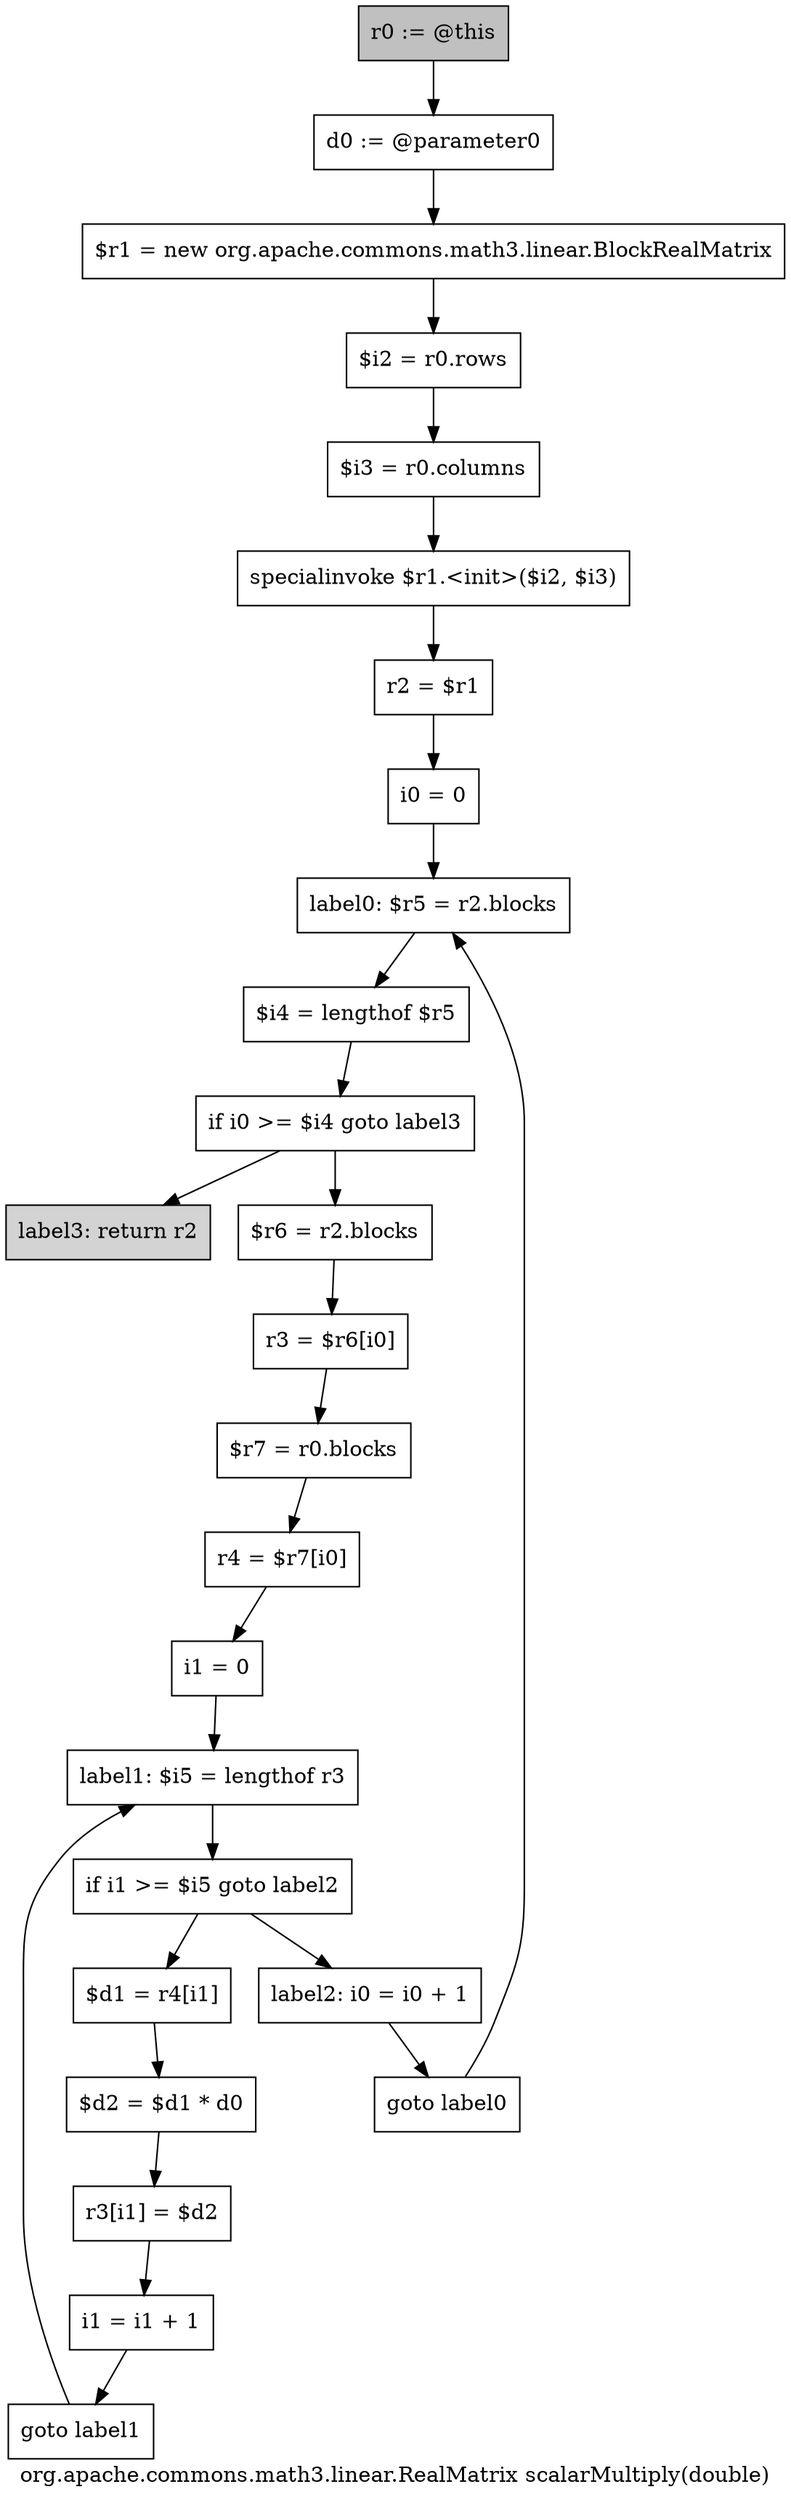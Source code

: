 digraph "org.apache.commons.math3.linear.RealMatrix scalarMultiply(double)" {
    label="org.apache.commons.math3.linear.RealMatrix scalarMultiply(double)";
    node [shape=box];
    "0" [style=filled,fillcolor=gray,label="r0 := @this",];
    "1" [label="d0 := @parameter0",];
    "0"->"1";
    "2" [label="$r1 = new org.apache.commons.math3.linear.BlockRealMatrix",];
    "1"->"2";
    "3" [label="$i2 = r0.rows",];
    "2"->"3";
    "4" [label="$i3 = r0.columns",];
    "3"->"4";
    "5" [label="specialinvoke $r1.<init>($i2, $i3)",];
    "4"->"5";
    "6" [label="r2 = $r1",];
    "5"->"6";
    "7" [label="i0 = 0",];
    "6"->"7";
    "8" [label="label0: $r5 = r2.blocks",];
    "7"->"8";
    "9" [label="$i4 = lengthof $r5",];
    "8"->"9";
    "10" [label="if i0 >= $i4 goto label3",];
    "9"->"10";
    "11" [label="$r6 = r2.blocks",];
    "10"->"11";
    "25" [style=filled,fillcolor=lightgray,label="label3: return r2",];
    "10"->"25";
    "12" [label="r3 = $r6[i0]",];
    "11"->"12";
    "13" [label="$r7 = r0.blocks",];
    "12"->"13";
    "14" [label="r4 = $r7[i0]",];
    "13"->"14";
    "15" [label="i1 = 0",];
    "14"->"15";
    "16" [label="label1: $i5 = lengthof r3",];
    "15"->"16";
    "17" [label="if i1 >= $i5 goto label2",];
    "16"->"17";
    "18" [label="$d1 = r4[i1]",];
    "17"->"18";
    "23" [label="label2: i0 = i0 + 1",];
    "17"->"23";
    "19" [label="$d2 = $d1 * d0",];
    "18"->"19";
    "20" [label="r3[i1] = $d2",];
    "19"->"20";
    "21" [label="i1 = i1 + 1",];
    "20"->"21";
    "22" [label="goto label1",];
    "21"->"22";
    "22"->"16";
    "24" [label="goto label0",];
    "23"->"24";
    "24"->"8";
}
